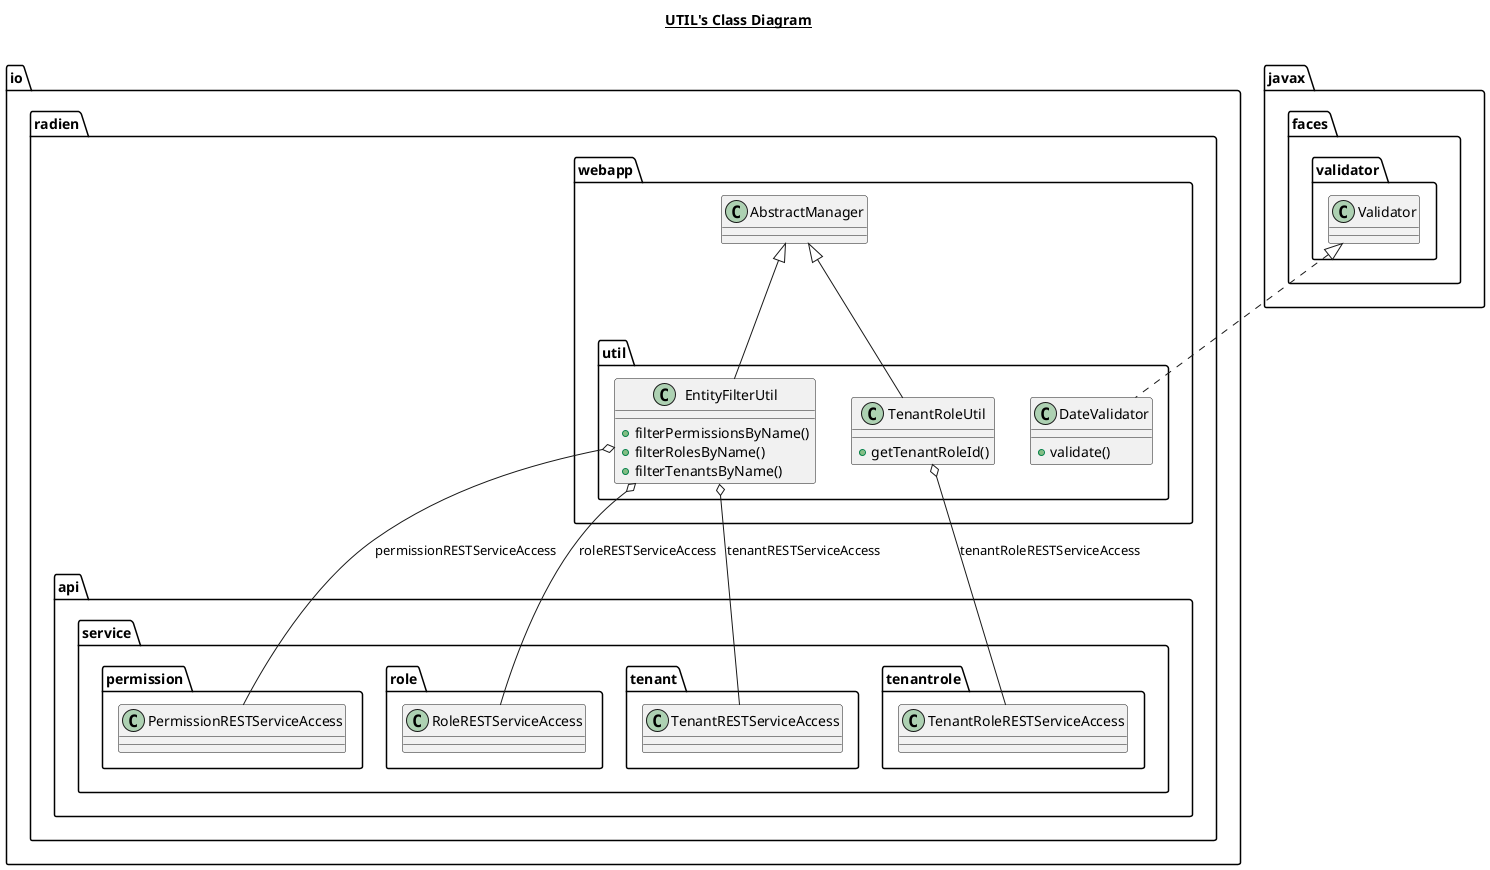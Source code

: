 @startuml

title __UTIL's Class Diagram__\n

  namespace io.radien.webapp {
    namespace util {
      class io.radien.webapp.util.DateValidator {
          + validate()
      }
    }
  }
  

  namespace io.radien.webapp {
    namespace util {
      class io.radien.webapp.util.EntityFilterUtil {
          + filterPermissionsByName()
          + filterRolesByName()
          + filterTenantsByName()
      }
    }
  }
  

  namespace io.radien.webapp {
    namespace util {
      class io.radien.webapp.util.TenantRoleUtil {
          + getTenantRoleId()
      }
    }
  }
  

  io.radien.webapp.util.DateValidator .up.|> javax.faces.validator.Validator
  io.radien.webapp.util.EntityFilterUtil -up-|> io.radien.webapp.AbstractManager
  io.radien.webapp.util.EntityFilterUtil o-- io.radien.api.service.permission.PermissionRESTServiceAccess : permissionRESTServiceAccess
  io.radien.webapp.util.EntityFilterUtil o-- io.radien.api.service.role.RoleRESTServiceAccess : roleRESTServiceAccess
  io.radien.webapp.util.EntityFilterUtil o-- io.radien.api.service.tenant.TenantRESTServiceAccess : tenantRESTServiceAccess
  io.radien.webapp.util.TenantRoleUtil -up-|> io.radien.webapp.AbstractManager
  io.radien.webapp.util.TenantRoleUtil o-- io.radien.api.service.tenantrole.TenantRoleRESTServiceAccess : tenantRoleRESTServiceAccess


 

@enduml
